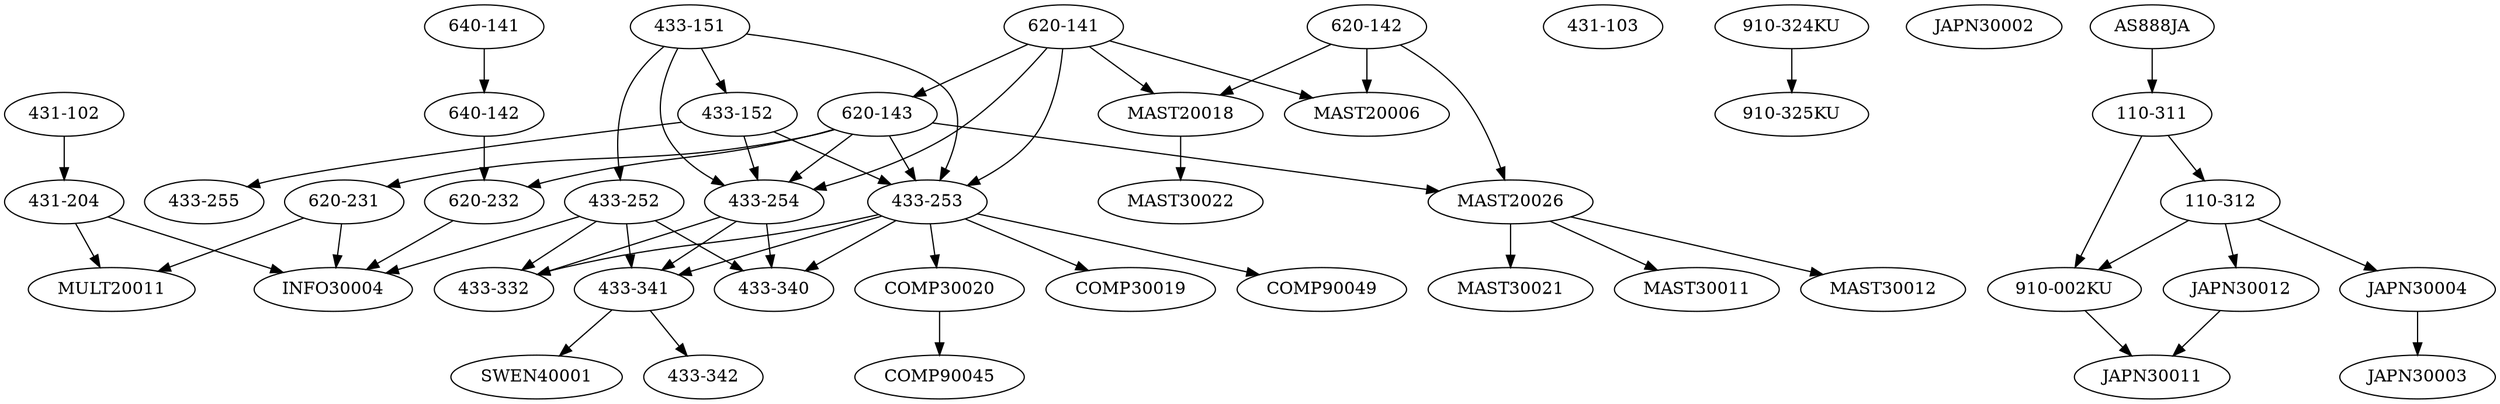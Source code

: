digraph {
  "431-102" -> { "431-204" }
  "433-151" -> { "433-253"  "433-254"  "433-252"  "433-152" }
  "620-141" -> { MAST20018  MAST20006  "433-253"  "433-254"  "620-143" }
  "640-141" -> { "640-142" }
  "431-103"
  "433-152" -> { "433-255"  "433-253"  "433-254" }
  "620-143" -> { MAST20026  "433-253"  "433-254"  "620-232"  "620-231" }
  "640-142" -> { "620-232" }
  "620-231" -> { INFO30004  MULT20011 }
  "431-204" -> { INFO30004  MULT20011 }
  "433-252" -> { INFO30004  "433-341"  "433-340"  "433-332" }
  "620-232" -> { INFO30004 }
  "433-254" -> { "433-341"  "433-340"  "433-332" }
  "433-253" -> { COMP90049  COMP30020  COMP30019  "433-341"  "433-340"  "433-332" }
  "433-255"
  "620-142" -> { MAST20026  MAST20018  MAST20006 }
  "433-332"
  "433-340"
  "433-341" -> { SWEN40001  "433-342" }
  "433-342"
  "910-324KU" -> { "910-325KU" }
  "910-325KU"
  MAST20006
  MAST20018 -> { MAST30022 }
  MAST20026 -> { MAST30012  MAST30021  MAST30011 }
  SWEN40001
  COMP30019
  COMP30020 -> { COMP90045 }
  MAST30011
  MAST30022
  COMP90045
  COMP90049
  INFO30004
  JAPN30002
  "AS888JA" -> { "110-311" }
  "110-311" -> { "910-002KU"  "110-312" }
  "110-312" -> { "910-002KU"  JAPN30004  JAPN30012 }
  "910-002KU" -> { JAPN30011 }
  JAPN30011
  JAPN30012 -> { JAPN30011 }
  JAPN30003
  JAPN30004 -> { JAPN30003 }
  MAST30021
  MAST30012
  MULT20011
}

